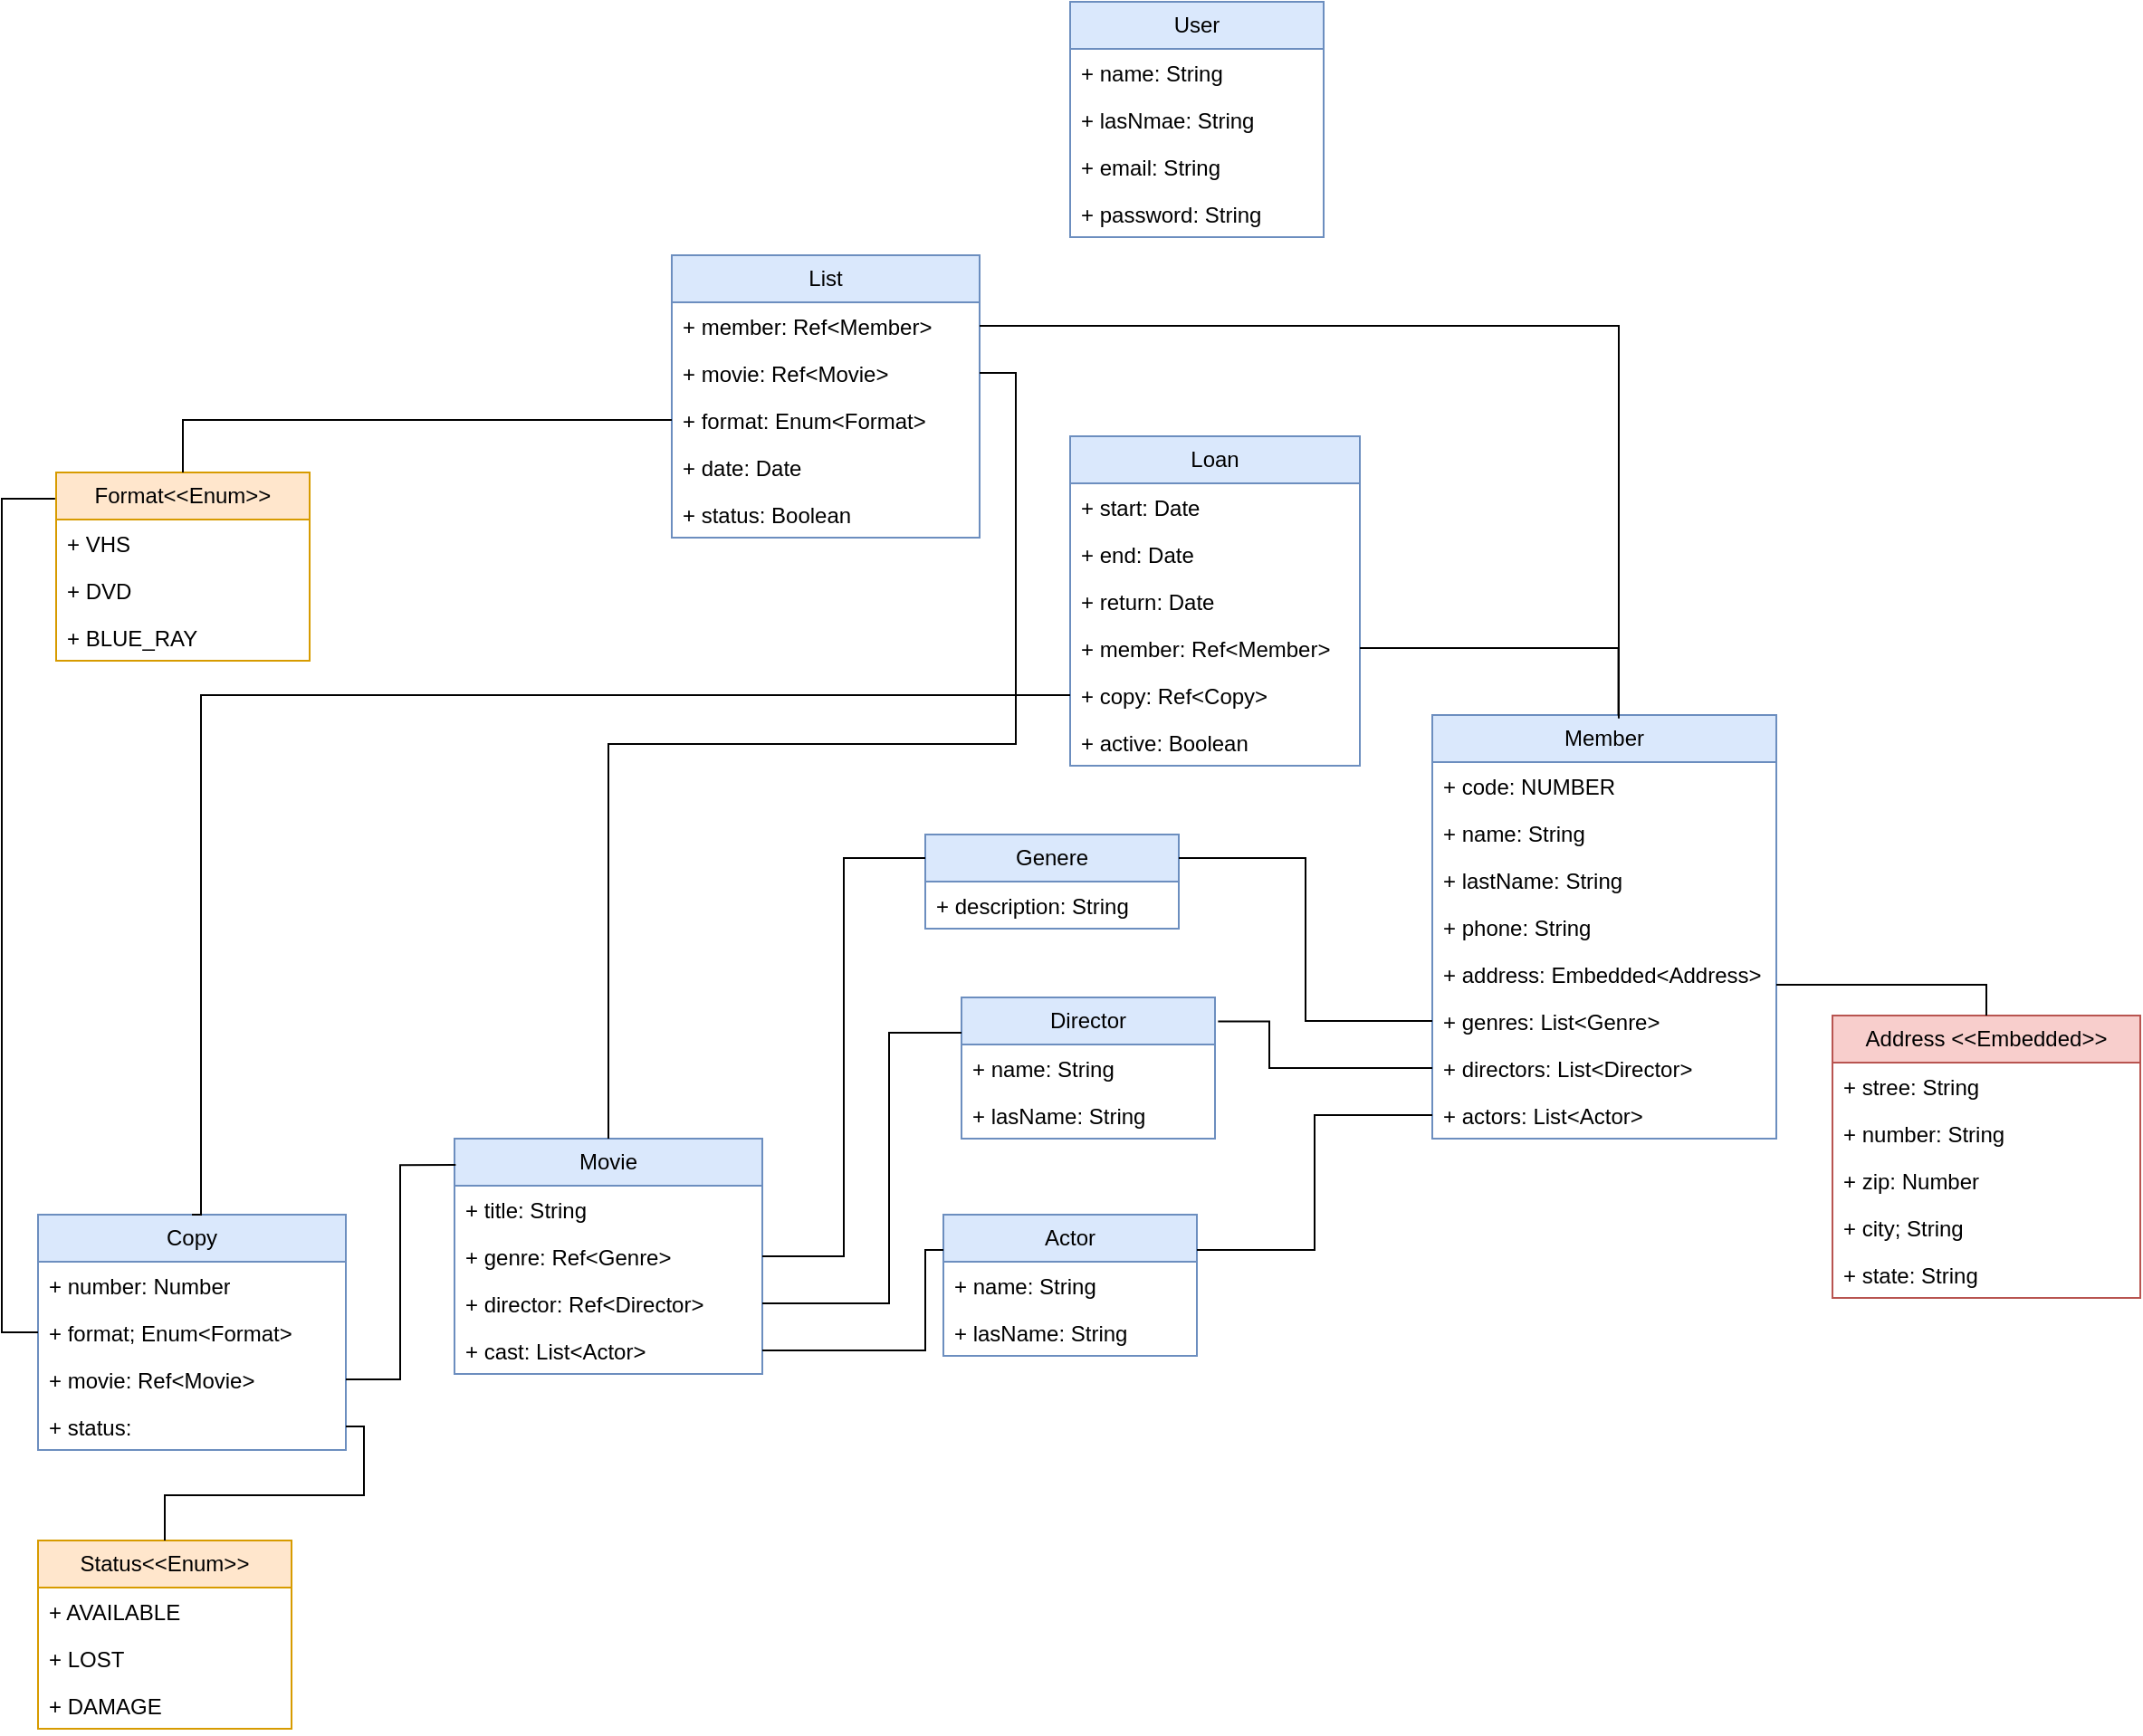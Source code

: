 <mxfile version="24.7.12">
  <diagram name="Página-1" id="jNfGQ_s1py62ch4dYKw2">
    <mxGraphModel dx="1782" dy="2156" grid="1" gridSize="10" guides="1" tooltips="1" connect="1" arrows="1" fold="1" page="1" pageScale="1" pageWidth="827" pageHeight="1169" math="0" shadow="0">
      <root>
        <mxCell id="0" />
        <mxCell id="1" parent="0" />
        <mxCell id="pcBYW_C1ab0uv1t7vNyS-1" value="Director" style="swimlane;fontStyle=0;childLayout=stackLayout;horizontal=1;startSize=26;fillColor=#dae8fc;horizontalStack=0;resizeParent=1;resizeParentMax=0;resizeLast=0;collapsible=1;marginBottom=0;whiteSpace=wrap;html=1;strokeColor=#6c8ebf;" parent="1" vertex="1">
          <mxGeometry x="590" y="240" width="140" height="78" as="geometry" />
        </mxCell>
        <mxCell id="pcBYW_C1ab0uv1t7vNyS-2" value="+ name: String" style="text;strokeColor=none;fillColor=none;align=left;verticalAlign=top;spacingLeft=4;spacingRight=4;overflow=hidden;rotatable=0;points=[[0,0.5],[1,0.5]];portConstraint=eastwest;whiteSpace=wrap;html=1;" parent="pcBYW_C1ab0uv1t7vNyS-1" vertex="1">
          <mxGeometry y="26" width="140" height="26" as="geometry" />
        </mxCell>
        <mxCell id="pcBYW_C1ab0uv1t7vNyS-3" value="+ lasName: String" style="text;strokeColor=none;fillColor=none;align=left;verticalAlign=top;spacingLeft=4;spacingRight=4;overflow=hidden;rotatable=0;points=[[0,0.5],[1,0.5]];portConstraint=eastwest;whiteSpace=wrap;html=1;" parent="pcBYW_C1ab0uv1t7vNyS-1" vertex="1">
          <mxGeometry y="52" width="140" height="26" as="geometry" />
        </mxCell>
        <mxCell id="pcBYW_C1ab0uv1t7vNyS-5" value="Actor" style="swimlane;fontStyle=0;childLayout=stackLayout;horizontal=1;startSize=26;fillColor=#dae8fc;horizontalStack=0;resizeParent=1;resizeParentMax=0;resizeLast=0;collapsible=1;marginBottom=0;whiteSpace=wrap;html=1;strokeColor=#6c8ebf;" parent="1" vertex="1">
          <mxGeometry x="580" y="360" width="140" height="78" as="geometry" />
        </mxCell>
        <mxCell id="pcBYW_C1ab0uv1t7vNyS-6" value="+ name: String" style="text;strokeColor=none;fillColor=none;align=left;verticalAlign=top;spacingLeft=4;spacingRight=4;overflow=hidden;rotatable=0;points=[[0,0.5],[1,0.5]];portConstraint=eastwest;whiteSpace=wrap;html=1;" parent="pcBYW_C1ab0uv1t7vNyS-5" vertex="1">
          <mxGeometry y="26" width="140" height="26" as="geometry" />
        </mxCell>
        <mxCell id="pcBYW_C1ab0uv1t7vNyS-7" value="+ lasName: String" style="text;strokeColor=none;fillColor=none;align=left;verticalAlign=top;spacingLeft=4;spacingRight=4;overflow=hidden;rotatable=0;points=[[0,0.5],[1,0.5]];portConstraint=eastwest;whiteSpace=wrap;html=1;" parent="pcBYW_C1ab0uv1t7vNyS-5" vertex="1">
          <mxGeometry y="52" width="140" height="26" as="geometry" />
        </mxCell>
        <mxCell id="pcBYW_C1ab0uv1t7vNyS-9" value="Genere" style="swimlane;fontStyle=0;childLayout=stackLayout;horizontal=1;startSize=26;fillColor=#dae8fc;horizontalStack=0;resizeParent=1;resizeParentMax=0;resizeLast=0;collapsible=1;marginBottom=0;whiteSpace=wrap;html=1;strokeColor=#6c8ebf;" parent="1" vertex="1">
          <mxGeometry x="570" y="150" width="140" height="52" as="geometry" />
        </mxCell>
        <mxCell id="pcBYW_C1ab0uv1t7vNyS-10" value="+ description: String" style="text;strokeColor=none;fillColor=none;align=left;verticalAlign=top;spacingLeft=4;spacingRight=4;overflow=hidden;rotatable=0;points=[[0,0.5],[1,0.5]];portConstraint=eastwest;whiteSpace=wrap;html=1;" parent="pcBYW_C1ab0uv1t7vNyS-9" vertex="1">
          <mxGeometry y="26" width="140" height="26" as="geometry" />
        </mxCell>
        <mxCell id="uamAdK8PSUNI-w-j7GeH-1" value="Movie" style="swimlane;fontStyle=0;childLayout=stackLayout;horizontal=1;startSize=26;fillColor=#dae8fc;horizontalStack=0;resizeParent=1;resizeParentMax=0;resizeLast=0;collapsible=1;marginBottom=0;whiteSpace=wrap;html=1;strokeColor=#6c8ebf;" parent="1" vertex="1">
          <mxGeometry x="310" y="318" width="170" height="130" as="geometry">
            <mxRectangle x="570" y="253" width="70" height="30" as="alternateBounds" />
          </mxGeometry>
        </mxCell>
        <mxCell id="uamAdK8PSUNI-w-j7GeH-2" value="+ title: String" style="text;strokeColor=none;fillColor=none;align=left;verticalAlign=top;spacingLeft=4;spacingRight=4;overflow=hidden;rotatable=0;points=[[0,0.5],[1,0.5]];portConstraint=eastwest;whiteSpace=wrap;html=1;" parent="uamAdK8PSUNI-w-j7GeH-1" vertex="1">
          <mxGeometry y="26" width="170" height="26" as="geometry" />
        </mxCell>
        <mxCell id="uamAdK8PSUNI-w-j7GeH-3" value="+ genre: Ref&amp;lt;Genre&amp;gt;&lt;div&gt;&lt;br&gt;&lt;/div&gt;" style="text;strokeColor=none;fillColor=none;align=left;verticalAlign=top;spacingLeft=4;spacingRight=4;overflow=hidden;rotatable=0;points=[[0,0.5],[1,0.5]];portConstraint=eastwest;whiteSpace=wrap;html=1;" parent="uamAdK8PSUNI-w-j7GeH-1" vertex="1">
          <mxGeometry y="52" width="170" height="26" as="geometry" />
        </mxCell>
        <mxCell id="gybYQ9dz9cTfqv8c8gxa-1" value="+ director: Ref&amp;lt;Director&amp;gt;" style="text;strokeColor=none;fillColor=none;align=left;verticalAlign=top;spacingLeft=4;spacingRight=4;overflow=hidden;rotatable=0;points=[[0,0.5],[1,0.5]];portConstraint=eastwest;whiteSpace=wrap;html=1;" vertex="1" parent="uamAdK8PSUNI-w-j7GeH-1">
          <mxGeometry y="78" width="170" height="26" as="geometry" />
        </mxCell>
        <mxCell id="gybYQ9dz9cTfqv8c8gxa-2" value="+ cast: List&amp;lt;Actor&amp;gt;" style="text;strokeColor=none;fillColor=none;align=left;verticalAlign=top;spacingLeft=4;spacingRight=4;overflow=hidden;rotatable=0;points=[[0,0.5],[1,0.5]];portConstraint=eastwest;whiteSpace=wrap;html=1;" vertex="1" parent="uamAdK8PSUNI-w-j7GeH-1">
          <mxGeometry y="104" width="170" height="26" as="geometry" />
        </mxCell>
        <mxCell id="gybYQ9dz9cTfqv8c8gxa-6" style="edgeStyle=orthogonalEdgeStyle;rounded=0;orthogonalLoop=1;jettySize=auto;html=1;entryX=0;entryY=0.25;entryDx=0;entryDy=0;endArrow=none;endFill=0;" edge="1" parent="1" source="uamAdK8PSUNI-w-j7GeH-3" target="pcBYW_C1ab0uv1t7vNyS-9">
          <mxGeometry relative="1" as="geometry" />
        </mxCell>
        <mxCell id="gybYQ9dz9cTfqv8c8gxa-7" style="edgeStyle=orthogonalEdgeStyle;rounded=0;orthogonalLoop=1;jettySize=auto;html=1;entryX=0;entryY=0.25;entryDx=0;entryDy=0;endArrow=none;endFill=0;" edge="1" parent="1" source="gybYQ9dz9cTfqv8c8gxa-2" target="pcBYW_C1ab0uv1t7vNyS-5">
          <mxGeometry relative="1" as="geometry">
            <Array as="points">
              <mxPoint x="570" y="435" />
              <mxPoint x="570" y="380" />
            </Array>
          </mxGeometry>
        </mxCell>
        <mxCell id="gybYQ9dz9cTfqv8c8gxa-9" style="edgeStyle=orthogonalEdgeStyle;rounded=0;orthogonalLoop=1;jettySize=auto;html=1;entryX=0;entryY=0.25;entryDx=0;entryDy=0;endArrow=none;endFill=0;" edge="1" parent="1" source="gybYQ9dz9cTfqv8c8gxa-1" target="pcBYW_C1ab0uv1t7vNyS-1">
          <mxGeometry relative="1" as="geometry">
            <Array as="points">
              <mxPoint x="550" y="409" />
              <mxPoint x="550" y="260" />
            </Array>
          </mxGeometry>
        </mxCell>
        <mxCell id="gybYQ9dz9cTfqv8c8gxa-10" value="Copy" style="swimlane;fontStyle=0;childLayout=stackLayout;horizontal=1;startSize=26;fillColor=#dae8fc;horizontalStack=0;resizeParent=1;resizeParentMax=0;resizeLast=0;collapsible=1;marginBottom=0;whiteSpace=wrap;html=1;strokeColor=#6c8ebf;" vertex="1" parent="1">
          <mxGeometry x="80" y="360" width="170" height="130" as="geometry" />
        </mxCell>
        <mxCell id="gybYQ9dz9cTfqv8c8gxa-11" value="+ number: Number" style="text;strokeColor=none;fillColor=none;align=left;verticalAlign=top;spacingLeft=4;spacingRight=4;overflow=hidden;rotatable=0;points=[[0,0.5],[1,0.5]];portConstraint=eastwest;whiteSpace=wrap;html=1;" vertex="1" parent="gybYQ9dz9cTfqv8c8gxa-10">
          <mxGeometry y="26" width="170" height="26" as="geometry" />
        </mxCell>
        <mxCell id="gybYQ9dz9cTfqv8c8gxa-16" value="+ format; Enum&amp;lt;Format&amp;gt;" style="text;strokeColor=none;fillColor=none;align=left;verticalAlign=top;spacingLeft=4;spacingRight=4;overflow=hidden;rotatable=0;points=[[0,0.5],[1,0.5]];portConstraint=eastwest;whiteSpace=wrap;html=1;" vertex="1" parent="gybYQ9dz9cTfqv8c8gxa-10">
          <mxGeometry y="52" width="170" height="26" as="geometry" />
        </mxCell>
        <mxCell id="gybYQ9dz9cTfqv8c8gxa-12" value="+ movie: Ref&amp;lt;Movie&amp;gt;" style="text;strokeColor=none;fillColor=none;align=left;verticalAlign=top;spacingLeft=4;spacingRight=4;overflow=hidden;rotatable=0;points=[[0,0.5],[1,0.5]];portConstraint=eastwest;whiteSpace=wrap;html=1;" vertex="1" parent="gybYQ9dz9cTfqv8c8gxa-10">
          <mxGeometry y="78" width="170" height="26" as="geometry" />
        </mxCell>
        <mxCell id="gybYQ9dz9cTfqv8c8gxa-26" value="+ status:&amp;nbsp;" style="text;strokeColor=none;fillColor=none;align=left;verticalAlign=top;spacingLeft=4;spacingRight=4;overflow=hidden;rotatable=0;points=[[0,0.5],[1,0.5]];portConstraint=eastwest;whiteSpace=wrap;html=1;" vertex="1" parent="gybYQ9dz9cTfqv8c8gxa-10">
          <mxGeometry y="104" width="170" height="26" as="geometry" />
        </mxCell>
        <mxCell id="gybYQ9dz9cTfqv8c8gxa-17" style="edgeStyle=orthogonalEdgeStyle;rounded=0;orthogonalLoop=1;jettySize=auto;html=1;entryX=0.004;entryY=0.112;entryDx=0;entryDy=0;entryPerimeter=0;endArrow=none;endFill=0;" edge="1" parent="1" source="gybYQ9dz9cTfqv8c8gxa-12" target="uamAdK8PSUNI-w-j7GeH-1">
          <mxGeometry relative="1" as="geometry" />
        </mxCell>
        <mxCell id="gybYQ9dz9cTfqv8c8gxa-18" value="Format&amp;lt;&amp;lt;Enum&amp;gt;&amp;gt;" style="swimlane;fontStyle=0;childLayout=stackLayout;horizontal=1;startSize=26;fillColor=#ffe6cc;horizontalStack=0;resizeParent=1;resizeParentMax=0;resizeLast=0;collapsible=1;marginBottom=0;whiteSpace=wrap;html=1;strokeColor=#d79b00;" vertex="1" parent="1">
          <mxGeometry x="90" y="-50" width="140" height="104" as="geometry" />
        </mxCell>
        <mxCell id="gybYQ9dz9cTfqv8c8gxa-21" value="+ VHS" style="text;strokeColor=none;fillColor=none;align=left;verticalAlign=top;spacingLeft=4;spacingRight=4;overflow=hidden;rotatable=0;points=[[0,0.5],[1,0.5]];portConstraint=eastwest;whiteSpace=wrap;html=1;" vertex="1" parent="gybYQ9dz9cTfqv8c8gxa-18">
          <mxGeometry y="26" width="140" height="26" as="geometry" />
        </mxCell>
        <mxCell id="gybYQ9dz9cTfqv8c8gxa-22" value="+ DVD" style="text;strokeColor=none;fillColor=none;align=left;verticalAlign=top;spacingLeft=4;spacingRight=4;overflow=hidden;rotatable=0;points=[[0,0.5],[1,0.5]];portConstraint=eastwest;whiteSpace=wrap;html=1;" vertex="1" parent="gybYQ9dz9cTfqv8c8gxa-18">
          <mxGeometry y="52" width="140" height="26" as="geometry" />
        </mxCell>
        <mxCell id="gybYQ9dz9cTfqv8c8gxa-23" value="+ BLUE_RAY&amp;nbsp;" style="text;strokeColor=none;fillColor=none;align=left;verticalAlign=top;spacingLeft=4;spacingRight=4;overflow=hidden;rotatable=0;points=[[0,0.5],[1,0.5]];portConstraint=eastwest;whiteSpace=wrap;html=1;" vertex="1" parent="gybYQ9dz9cTfqv8c8gxa-18">
          <mxGeometry y="78" width="140" height="26" as="geometry" />
        </mxCell>
        <mxCell id="gybYQ9dz9cTfqv8c8gxa-24" style="edgeStyle=orthogonalEdgeStyle;rounded=0;orthogonalLoop=1;jettySize=auto;html=1;entryX=-0.004;entryY=0.139;entryDx=0;entryDy=0;entryPerimeter=0;endArrow=none;endFill=0;" edge="1" parent="1" source="gybYQ9dz9cTfqv8c8gxa-16" target="gybYQ9dz9cTfqv8c8gxa-18">
          <mxGeometry relative="1" as="geometry" />
        </mxCell>
        <mxCell id="gybYQ9dz9cTfqv8c8gxa-27" value="Status&amp;lt;&amp;lt;Enum&amp;gt;&amp;gt;" style="swimlane;fontStyle=0;childLayout=stackLayout;horizontal=1;startSize=26;fillColor=#ffe6cc;horizontalStack=0;resizeParent=1;resizeParentMax=0;resizeLast=0;collapsible=1;marginBottom=0;whiteSpace=wrap;html=1;strokeColor=#d79b00;" vertex="1" parent="1">
          <mxGeometry x="80" y="540" width="140" height="104" as="geometry" />
        </mxCell>
        <mxCell id="gybYQ9dz9cTfqv8c8gxa-31" value="+ AVAILABLE" style="text;strokeColor=none;fillColor=none;align=left;verticalAlign=top;spacingLeft=4;spacingRight=4;overflow=hidden;rotatable=0;points=[[0,0.5],[1,0.5]];portConstraint=eastwest;whiteSpace=wrap;html=1;" vertex="1" parent="gybYQ9dz9cTfqv8c8gxa-27">
          <mxGeometry y="26" width="140" height="26" as="geometry" />
        </mxCell>
        <mxCell id="gybYQ9dz9cTfqv8c8gxa-29" value="+ LOST" style="text;strokeColor=none;fillColor=none;align=left;verticalAlign=top;spacingLeft=4;spacingRight=4;overflow=hidden;rotatable=0;points=[[0,0.5],[1,0.5]];portConstraint=eastwest;whiteSpace=wrap;html=1;" vertex="1" parent="gybYQ9dz9cTfqv8c8gxa-27">
          <mxGeometry y="52" width="140" height="26" as="geometry" />
        </mxCell>
        <mxCell id="gybYQ9dz9cTfqv8c8gxa-30" value="+ DAMAGE" style="text;strokeColor=none;fillColor=none;align=left;verticalAlign=top;spacingLeft=4;spacingRight=4;overflow=hidden;rotatable=0;points=[[0,0.5],[1,0.5]];portConstraint=eastwest;whiteSpace=wrap;html=1;" vertex="1" parent="gybYQ9dz9cTfqv8c8gxa-27">
          <mxGeometry y="78" width="140" height="26" as="geometry" />
        </mxCell>
        <mxCell id="gybYQ9dz9cTfqv8c8gxa-32" style="edgeStyle=orthogonalEdgeStyle;rounded=0;orthogonalLoop=1;jettySize=auto;html=1;entryX=0.5;entryY=0;entryDx=0;entryDy=0;endArrow=none;endFill=0;" edge="1" parent="1" source="gybYQ9dz9cTfqv8c8gxa-26" target="gybYQ9dz9cTfqv8c8gxa-27">
          <mxGeometry relative="1" as="geometry">
            <Array as="points">
              <mxPoint x="260" y="477" />
              <mxPoint x="260" y="515" />
              <mxPoint x="150" y="515" />
            </Array>
          </mxGeometry>
        </mxCell>
        <mxCell id="gybYQ9dz9cTfqv8c8gxa-33" value="Member" style="swimlane;fontStyle=0;childLayout=stackLayout;horizontal=1;startSize=26;fillColor=#dae8fc;horizontalStack=0;resizeParent=1;resizeParentMax=0;resizeLast=0;collapsible=1;marginBottom=0;whiteSpace=wrap;html=1;strokeColor=#6c8ebf;" vertex="1" parent="1">
          <mxGeometry x="850" y="84" width="190" height="234" as="geometry">
            <mxRectangle x="570" y="253" width="70" height="30" as="alternateBounds" />
          </mxGeometry>
        </mxCell>
        <mxCell id="gybYQ9dz9cTfqv8c8gxa-34" value="+ code: NUMBER" style="text;strokeColor=none;fillColor=none;align=left;verticalAlign=top;spacingLeft=4;spacingRight=4;overflow=hidden;rotatable=0;points=[[0,0.5],[1,0.5]];portConstraint=eastwest;whiteSpace=wrap;html=1;" vertex="1" parent="gybYQ9dz9cTfqv8c8gxa-33">
          <mxGeometry y="26" width="190" height="26" as="geometry" />
        </mxCell>
        <mxCell id="gybYQ9dz9cTfqv8c8gxa-35" value="+ name: String" style="text;strokeColor=none;fillColor=none;align=left;verticalAlign=top;spacingLeft=4;spacingRight=4;overflow=hidden;rotatable=0;points=[[0,0.5],[1,0.5]];portConstraint=eastwest;whiteSpace=wrap;html=1;" vertex="1" parent="gybYQ9dz9cTfqv8c8gxa-33">
          <mxGeometry y="52" width="190" height="26" as="geometry" />
        </mxCell>
        <mxCell id="gybYQ9dz9cTfqv8c8gxa-36" value="+ lastName: String" style="text;strokeColor=none;fillColor=none;align=left;verticalAlign=top;spacingLeft=4;spacingRight=4;overflow=hidden;rotatable=0;points=[[0,0.5],[1,0.5]];portConstraint=eastwest;whiteSpace=wrap;html=1;" vertex="1" parent="gybYQ9dz9cTfqv8c8gxa-33">
          <mxGeometry y="78" width="190" height="26" as="geometry" />
        </mxCell>
        <mxCell id="gybYQ9dz9cTfqv8c8gxa-37" value="+ phone: String" style="text;strokeColor=none;fillColor=none;align=left;verticalAlign=top;spacingLeft=4;spacingRight=4;overflow=hidden;rotatable=0;points=[[0,0.5],[1,0.5]];portConstraint=eastwest;whiteSpace=wrap;html=1;" vertex="1" parent="gybYQ9dz9cTfqv8c8gxa-33">
          <mxGeometry y="104" width="190" height="26" as="geometry" />
        </mxCell>
        <mxCell id="gybYQ9dz9cTfqv8c8gxa-38" value="+ address: Embedded&amp;lt;Address&amp;gt;" style="text;strokeColor=none;fillColor=none;align=left;verticalAlign=top;spacingLeft=4;spacingRight=4;overflow=hidden;rotatable=0;points=[[0,0.5],[1,0.5]];portConstraint=eastwest;whiteSpace=wrap;html=1;" vertex="1" parent="gybYQ9dz9cTfqv8c8gxa-33">
          <mxGeometry y="130" width="190" height="26" as="geometry" />
        </mxCell>
        <mxCell id="gybYQ9dz9cTfqv8c8gxa-50" value="+ genres: List&amp;lt;Genre&amp;gt;" style="text;strokeColor=none;fillColor=none;align=left;verticalAlign=top;spacingLeft=4;spacingRight=4;overflow=hidden;rotatable=0;points=[[0,0.5],[1,0.5]];portConstraint=eastwest;whiteSpace=wrap;html=1;" vertex="1" parent="gybYQ9dz9cTfqv8c8gxa-33">
          <mxGeometry y="156" width="190" height="26" as="geometry" />
        </mxCell>
        <mxCell id="gybYQ9dz9cTfqv8c8gxa-49" value="+ directors: List&amp;lt;Director&amp;gt;" style="text;strokeColor=none;fillColor=none;align=left;verticalAlign=top;spacingLeft=4;spacingRight=4;overflow=hidden;rotatable=0;points=[[0,0.5],[1,0.5]];portConstraint=eastwest;whiteSpace=wrap;html=1;" vertex="1" parent="gybYQ9dz9cTfqv8c8gxa-33">
          <mxGeometry y="182" width="190" height="26" as="geometry" />
        </mxCell>
        <mxCell id="gybYQ9dz9cTfqv8c8gxa-48" value="+ actors: List&amp;lt;Actor&amp;gt;" style="text;strokeColor=none;fillColor=none;align=left;verticalAlign=top;spacingLeft=4;spacingRight=4;overflow=hidden;rotatable=0;points=[[0,0.5],[1,0.5]];portConstraint=eastwest;whiteSpace=wrap;html=1;" vertex="1" parent="gybYQ9dz9cTfqv8c8gxa-33">
          <mxGeometry y="208" width="190" height="26" as="geometry" />
        </mxCell>
        <mxCell id="gybYQ9dz9cTfqv8c8gxa-39" value="Address &amp;lt;&amp;lt;Embedded&amp;gt;&amp;gt;" style="swimlane;fontStyle=0;childLayout=stackLayout;horizontal=1;startSize=26;fillColor=#f8cecc;horizontalStack=0;resizeParent=1;resizeParentMax=0;resizeLast=0;collapsible=1;marginBottom=0;whiteSpace=wrap;html=1;strokeColor=#b85450;" vertex="1" parent="1">
          <mxGeometry x="1071" y="250" width="170" height="156" as="geometry">
            <mxRectangle x="570" y="253" width="70" height="30" as="alternateBounds" />
          </mxGeometry>
        </mxCell>
        <mxCell id="gybYQ9dz9cTfqv8c8gxa-41" value="&lt;div&gt;+ stree: String&lt;/div&gt;" style="text;strokeColor=none;fillColor=none;align=left;verticalAlign=top;spacingLeft=4;spacingRight=4;overflow=hidden;rotatable=0;points=[[0,0.5],[1,0.5]];portConstraint=eastwest;whiteSpace=wrap;html=1;" vertex="1" parent="gybYQ9dz9cTfqv8c8gxa-39">
          <mxGeometry y="26" width="170" height="26" as="geometry" />
        </mxCell>
        <mxCell id="gybYQ9dz9cTfqv8c8gxa-43" value="+ number: String" style="text;strokeColor=none;fillColor=none;align=left;verticalAlign=top;spacingLeft=4;spacingRight=4;overflow=hidden;rotatable=0;points=[[0,0.5],[1,0.5]];portConstraint=eastwest;whiteSpace=wrap;html=1;" vertex="1" parent="gybYQ9dz9cTfqv8c8gxa-39">
          <mxGeometry y="52" width="170" height="26" as="geometry" />
        </mxCell>
        <mxCell id="gybYQ9dz9cTfqv8c8gxa-47" value="+ zip: Number" style="text;strokeColor=none;fillColor=none;align=left;verticalAlign=top;spacingLeft=4;spacingRight=4;overflow=hidden;rotatable=0;points=[[0,0.5],[1,0.5]];portConstraint=eastwest;whiteSpace=wrap;html=1;" vertex="1" parent="gybYQ9dz9cTfqv8c8gxa-39">
          <mxGeometry y="78" width="170" height="26" as="geometry" />
        </mxCell>
        <mxCell id="gybYQ9dz9cTfqv8c8gxa-46" value="+ city; String" style="text;strokeColor=none;fillColor=none;align=left;verticalAlign=top;spacingLeft=4;spacingRight=4;overflow=hidden;rotatable=0;points=[[0,0.5],[1,0.5]];portConstraint=eastwest;whiteSpace=wrap;html=1;" vertex="1" parent="gybYQ9dz9cTfqv8c8gxa-39">
          <mxGeometry y="104" width="170" height="26" as="geometry" />
        </mxCell>
        <mxCell id="gybYQ9dz9cTfqv8c8gxa-45" value="+ state: String" style="text;strokeColor=none;fillColor=none;align=left;verticalAlign=top;spacingLeft=4;spacingRight=4;overflow=hidden;rotatable=0;points=[[0,0.5],[1,0.5]];portConstraint=eastwest;whiteSpace=wrap;html=1;" vertex="1" parent="gybYQ9dz9cTfqv8c8gxa-39">
          <mxGeometry y="130" width="170" height="26" as="geometry" />
        </mxCell>
        <mxCell id="gybYQ9dz9cTfqv8c8gxa-44" style="edgeStyle=orthogonalEdgeStyle;rounded=0;orthogonalLoop=1;jettySize=auto;html=1;endArrow=none;endFill=0;" edge="1" parent="1" source="gybYQ9dz9cTfqv8c8gxa-38" target="gybYQ9dz9cTfqv8c8gxa-39">
          <mxGeometry relative="1" as="geometry">
            <Array as="points">
              <mxPoint x="1040" y="233" />
              <mxPoint x="1040" y="233" />
            </Array>
          </mxGeometry>
        </mxCell>
        <mxCell id="gybYQ9dz9cTfqv8c8gxa-56" style="edgeStyle=orthogonalEdgeStyle;rounded=0;orthogonalLoop=1;jettySize=auto;html=1;entryX=1;entryY=0.25;entryDx=0;entryDy=0;endArrow=none;endFill=0;" edge="1" parent="1" source="gybYQ9dz9cTfqv8c8gxa-48" target="pcBYW_C1ab0uv1t7vNyS-5">
          <mxGeometry relative="1" as="geometry" />
        </mxCell>
        <mxCell id="gybYQ9dz9cTfqv8c8gxa-57" style="edgeStyle=orthogonalEdgeStyle;rounded=0;orthogonalLoop=1;jettySize=auto;html=1;entryX=1;entryY=0.25;entryDx=0;entryDy=0;endArrow=none;endFill=0;" edge="1" parent="1" source="gybYQ9dz9cTfqv8c8gxa-50" target="pcBYW_C1ab0uv1t7vNyS-9">
          <mxGeometry relative="1" as="geometry" />
        </mxCell>
        <mxCell id="gybYQ9dz9cTfqv8c8gxa-58" style="edgeStyle=orthogonalEdgeStyle;rounded=0;orthogonalLoop=1;jettySize=auto;html=1;entryX=1.012;entryY=0.17;entryDx=0;entryDy=0;entryPerimeter=0;endArrow=none;endFill=0;" edge="1" parent="1" source="gybYQ9dz9cTfqv8c8gxa-49" target="pcBYW_C1ab0uv1t7vNyS-1">
          <mxGeometry relative="1" as="geometry">
            <Array as="points">
              <mxPoint x="760" y="279" />
              <mxPoint x="760" y="253" />
            </Array>
          </mxGeometry>
        </mxCell>
        <mxCell id="gybYQ9dz9cTfqv8c8gxa-59" value="Loan" style="swimlane;fontStyle=0;childLayout=stackLayout;horizontal=1;startSize=26;fillColor=#dae8fc;horizontalStack=0;resizeParent=1;resizeParentMax=0;resizeLast=0;collapsible=1;marginBottom=0;whiteSpace=wrap;html=1;strokeColor=#6c8ebf;" vertex="1" parent="1">
          <mxGeometry x="650" y="-70" width="160" height="182" as="geometry" />
        </mxCell>
        <mxCell id="gybYQ9dz9cTfqv8c8gxa-60" value="+ start: Date" style="text;strokeColor=none;fillColor=none;align=left;verticalAlign=top;spacingLeft=4;spacingRight=4;overflow=hidden;rotatable=0;points=[[0,0.5],[1,0.5]];portConstraint=eastwest;whiteSpace=wrap;html=1;" vertex="1" parent="gybYQ9dz9cTfqv8c8gxa-59">
          <mxGeometry y="26" width="160" height="26" as="geometry" />
        </mxCell>
        <mxCell id="gybYQ9dz9cTfqv8c8gxa-63" value="+ end: Date" style="text;strokeColor=none;fillColor=none;align=left;verticalAlign=top;spacingLeft=4;spacingRight=4;overflow=hidden;rotatable=0;points=[[0,0.5],[1,0.5]];portConstraint=eastwest;whiteSpace=wrap;html=1;" vertex="1" parent="gybYQ9dz9cTfqv8c8gxa-59">
          <mxGeometry y="52" width="160" height="26" as="geometry" />
        </mxCell>
        <mxCell id="gybYQ9dz9cTfqv8c8gxa-68" value="+ return: Date" style="text;strokeColor=none;fillColor=none;align=left;verticalAlign=top;spacingLeft=4;spacingRight=4;overflow=hidden;rotatable=0;points=[[0,0.5],[1,0.5]];portConstraint=eastwest;whiteSpace=wrap;html=1;" vertex="1" parent="gybYQ9dz9cTfqv8c8gxa-59">
          <mxGeometry y="78" width="160" height="26" as="geometry" />
        </mxCell>
        <mxCell id="gybYQ9dz9cTfqv8c8gxa-62" value="+ member: Ref&amp;lt;Member&amp;gt;" style="text;strokeColor=none;fillColor=none;align=left;verticalAlign=top;spacingLeft=4;spacingRight=4;overflow=hidden;rotatable=0;points=[[0,0.5],[1,0.5]];portConstraint=eastwest;whiteSpace=wrap;html=1;" vertex="1" parent="gybYQ9dz9cTfqv8c8gxa-59">
          <mxGeometry y="104" width="160" height="26" as="geometry" />
        </mxCell>
        <mxCell id="gybYQ9dz9cTfqv8c8gxa-61" value="+ copy: Ref&amp;lt;Copy&amp;gt;" style="text;strokeColor=none;fillColor=none;align=left;verticalAlign=top;spacingLeft=4;spacingRight=4;overflow=hidden;rotatable=0;points=[[0,0.5],[1,0.5]];portConstraint=eastwest;whiteSpace=wrap;html=1;" vertex="1" parent="gybYQ9dz9cTfqv8c8gxa-59">
          <mxGeometry y="130" width="160" height="26" as="geometry" />
        </mxCell>
        <mxCell id="gybYQ9dz9cTfqv8c8gxa-64" value="+ active: Boolean" style="text;strokeColor=none;fillColor=none;align=left;verticalAlign=top;spacingLeft=4;spacingRight=4;overflow=hidden;rotatable=0;points=[[0,0.5],[1,0.5]];portConstraint=eastwest;whiteSpace=wrap;html=1;" vertex="1" parent="gybYQ9dz9cTfqv8c8gxa-59">
          <mxGeometry y="156" width="160" height="26" as="geometry" />
        </mxCell>
        <mxCell id="gybYQ9dz9cTfqv8c8gxa-65" style="edgeStyle=orthogonalEdgeStyle;rounded=0;orthogonalLoop=1;jettySize=auto;html=1;entryX=0.541;entryY=0.001;entryDx=0;entryDy=0;entryPerimeter=0;endArrow=none;endFill=0;" edge="1" parent="1" source="gybYQ9dz9cTfqv8c8gxa-62" target="gybYQ9dz9cTfqv8c8gxa-33">
          <mxGeometry relative="1" as="geometry" />
        </mxCell>
        <mxCell id="gybYQ9dz9cTfqv8c8gxa-66" style="edgeStyle=orthogonalEdgeStyle;rounded=0;orthogonalLoop=1;jettySize=auto;html=1;entryX=0.5;entryY=0;entryDx=0;entryDy=0;endArrow=none;endFill=0;exitX=0;exitY=0.5;exitDx=0;exitDy=0;" edge="1" parent="1" source="gybYQ9dz9cTfqv8c8gxa-61" target="gybYQ9dz9cTfqv8c8gxa-10">
          <mxGeometry relative="1" as="geometry">
            <Array as="points">
              <mxPoint x="170" y="73" />
              <mxPoint x="170" y="360" />
            </Array>
          </mxGeometry>
        </mxCell>
        <mxCell id="gybYQ9dz9cTfqv8c8gxa-69" value="List" style="swimlane;fontStyle=0;childLayout=stackLayout;horizontal=1;startSize=26;fillColor=#dae8fc;horizontalStack=0;resizeParent=1;resizeParentMax=0;resizeLast=0;collapsible=1;marginBottom=0;whiteSpace=wrap;html=1;strokeColor=#6c8ebf;" vertex="1" parent="1">
          <mxGeometry x="430" y="-170" width="170" height="156" as="geometry" />
        </mxCell>
        <mxCell id="gybYQ9dz9cTfqv8c8gxa-70" value="+ member: Ref&amp;lt;Member&amp;gt;" style="text;strokeColor=none;fillColor=none;align=left;verticalAlign=top;spacingLeft=4;spacingRight=4;overflow=hidden;rotatable=0;points=[[0,0.5],[1,0.5]];portConstraint=eastwest;whiteSpace=wrap;html=1;" vertex="1" parent="gybYQ9dz9cTfqv8c8gxa-69">
          <mxGeometry y="26" width="170" height="26" as="geometry" />
        </mxCell>
        <mxCell id="gybYQ9dz9cTfqv8c8gxa-71" value="+ movie: Ref&amp;lt;Movie&amp;gt;" style="text;strokeColor=none;fillColor=none;align=left;verticalAlign=top;spacingLeft=4;spacingRight=4;overflow=hidden;rotatable=0;points=[[0,0.5],[1,0.5]];portConstraint=eastwest;whiteSpace=wrap;html=1;" vertex="1" parent="gybYQ9dz9cTfqv8c8gxa-69">
          <mxGeometry y="52" width="170" height="26" as="geometry" />
        </mxCell>
        <mxCell id="gybYQ9dz9cTfqv8c8gxa-72" value="+ format: Enum&amp;lt;Format&amp;gt;" style="text;strokeColor=none;fillColor=none;align=left;verticalAlign=top;spacingLeft=4;spacingRight=4;overflow=hidden;rotatable=0;points=[[0,0.5],[1,0.5]];portConstraint=eastwest;whiteSpace=wrap;html=1;" vertex="1" parent="gybYQ9dz9cTfqv8c8gxa-69">
          <mxGeometry y="78" width="170" height="26" as="geometry" />
        </mxCell>
        <mxCell id="gybYQ9dz9cTfqv8c8gxa-73" value="+ date: Date" style="text;strokeColor=none;fillColor=none;align=left;verticalAlign=top;spacingLeft=4;spacingRight=4;overflow=hidden;rotatable=0;points=[[0,0.5],[1,0.5]];portConstraint=eastwest;whiteSpace=wrap;html=1;" vertex="1" parent="gybYQ9dz9cTfqv8c8gxa-69">
          <mxGeometry y="104" width="170" height="26" as="geometry" />
        </mxCell>
        <mxCell id="gybYQ9dz9cTfqv8c8gxa-74" value="+ status: Boolean" style="text;strokeColor=none;fillColor=none;align=left;verticalAlign=top;spacingLeft=4;spacingRight=4;overflow=hidden;rotatable=0;points=[[0,0.5],[1,0.5]];portConstraint=eastwest;whiteSpace=wrap;html=1;" vertex="1" parent="gybYQ9dz9cTfqv8c8gxa-69">
          <mxGeometry y="130" width="170" height="26" as="geometry" />
        </mxCell>
        <mxCell id="gybYQ9dz9cTfqv8c8gxa-75" style="edgeStyle=orthogonalEdgeStyle;rounded=0;orthogonalLoop=1;jettySize=auto;html=1;entryX=0.542;entryY=0.008;entryDx=0;entryDy=0;entryPerimeter=0;endArrow=none;endFill=0;" edge="1" parent="1" source="gybYQ9dz9cTfqv8c8gxa-70" target="gybYQ9dz9cTfqv8c8gxa-33">
          <mxGeometry relative="1" as="geometry" />
        </mxCell>
        <mxCell id="gybYQ9dz9cTfqv8c8gxa-76" style="edgeStyle=orthogonalEdgeStyle;rounded=0;orthogonalLoop=1;jettySize=auto;html=1;entryX=0.5;entryY=0;entryDx=0;entryDy=0;endArrow=none;endFill=0;" edge="1" parent="1" source="gybYQ9dz9cTfqv8c8gxa-71" target="uamAdK8PSUNI-w-j7GeH-1">
          <mxGeometry relative="1" as="geometry">
            <Array as="points">
              <mxPoint x="620" y="-105" />
              <mxPoint x="620" y="100" />
              <mxPoint x="395" y="100" />
            </Array>
          </mxGeometry>
        </mxCell>
        <mxCell id="gybYQ9dz9cTfqv8c8gxa-77" style="edgeStyle=orthogonalEdgeStyle;rounded=0;orthogonalLoop=1;jettySize=auto;html=1;endArrow=none;endFill=0;" edge="1" parent="1" source="gybYQ9dz9cTfqv8c8gxa-72" target="gybYQ9dz9cTfqv8c8gxa-18">
          <mxGeometry relative="1" as="geometry" />
        </mxCell>
        <mxCell id="gybYQ9dz9cTfqv8c8gxa-78" value="User" style="swimlane;fontStyle=0;childLayout=stackLayout;horizontal=1;startSize=26;fillColor=#dae8fc;horizontalStack=0;resizeParent=1;resizeParentMax=0;resizeLast=0;collapsible=1;marginBottom=0;whiteSpace=wrap;html=1;strokeColor=#6c8ebf;" vertex="1" parent="1">
          <mxGeometry x="650" y="-310" width="140" height="130" as="geometry" />
        </mxCell>
        <mxCell id="gybYQ9dz9cTfqv8c8gxa-79" value="+ name: String" style="text;strokeColor=none;fillColor=none;align=left;verticalAlign=top;spacingLeft=4;spacingRight=4;overflow=hidden;rotatable=0;points=[[0,0.5],[1,0.5]];portConstraint=eastwest;whiteSpace=wrap;html=1;" vertex="1" parent="gybYQ9dz9cTfqv8c8gxa-78">
          <mxGeometry y="26" width="140" height="26" as="geometry" />
        </mxCell>
        <mxCell id="gybYQ9dz9cTfqv8c8gxa-80" value="+ lasNmae: String" style="text;strokeColor=none;fillColor=none;align=left;verticalAlign=top;spacingLeft=4;spacingRight=4;overflow=hidden;rotatable=0;points=[[0,0.5],[1,0.5]];portConstraint=eastwest;whiteSpace=wrap;html=1;" vertex="1" parent="gybYQ9dz9cTfqv8c8gxa-78">
          <mxGeometry y="52" width="140" height="26" as="geometry" />
        </mxCell>
        <mxCell id="gybYQ9dz9cTfqv8c8gxa-82" value="+ email: String" style="text;strokeColor=none;fillColor=none;align=left;verticalAlign=top;spacingLeft=4;spacingRight=4;overflow=hidden;rotatable=0;points=[[0,0.5],[1,0.5]];portConstraint=eastwest;whiteSpace=wrap;html=1;" vertex="1" parent="gybYQ9dz9cTfqv8c8gxa-78">
          <mxGeometry y="78" width="140" height="26" as="geometry" />
        </mxCell>
        <mxCell id="gybYQ9dz9cTfqv8c8gxa-81" value="+ password: String" style="text;strokeColor=none;fillColor=none;align=left;verticalAlign=top;spacingLeft=4;spacingRight=4;overflow=hidden;rotatable=0;points=[[0,0.5],[1,0.5]];portConstraint=eastwest;whiteSpace=wrap;html=1;" vertex="1" parent="gybYQ9dz9cTfqv8c8gxa-78">
          <mxGeometry y="104" width="140" height="26" as="geometry" />
        </mxCell>
      </root>
    </mxGraphModel>
  </diagram>
</mxfile>

